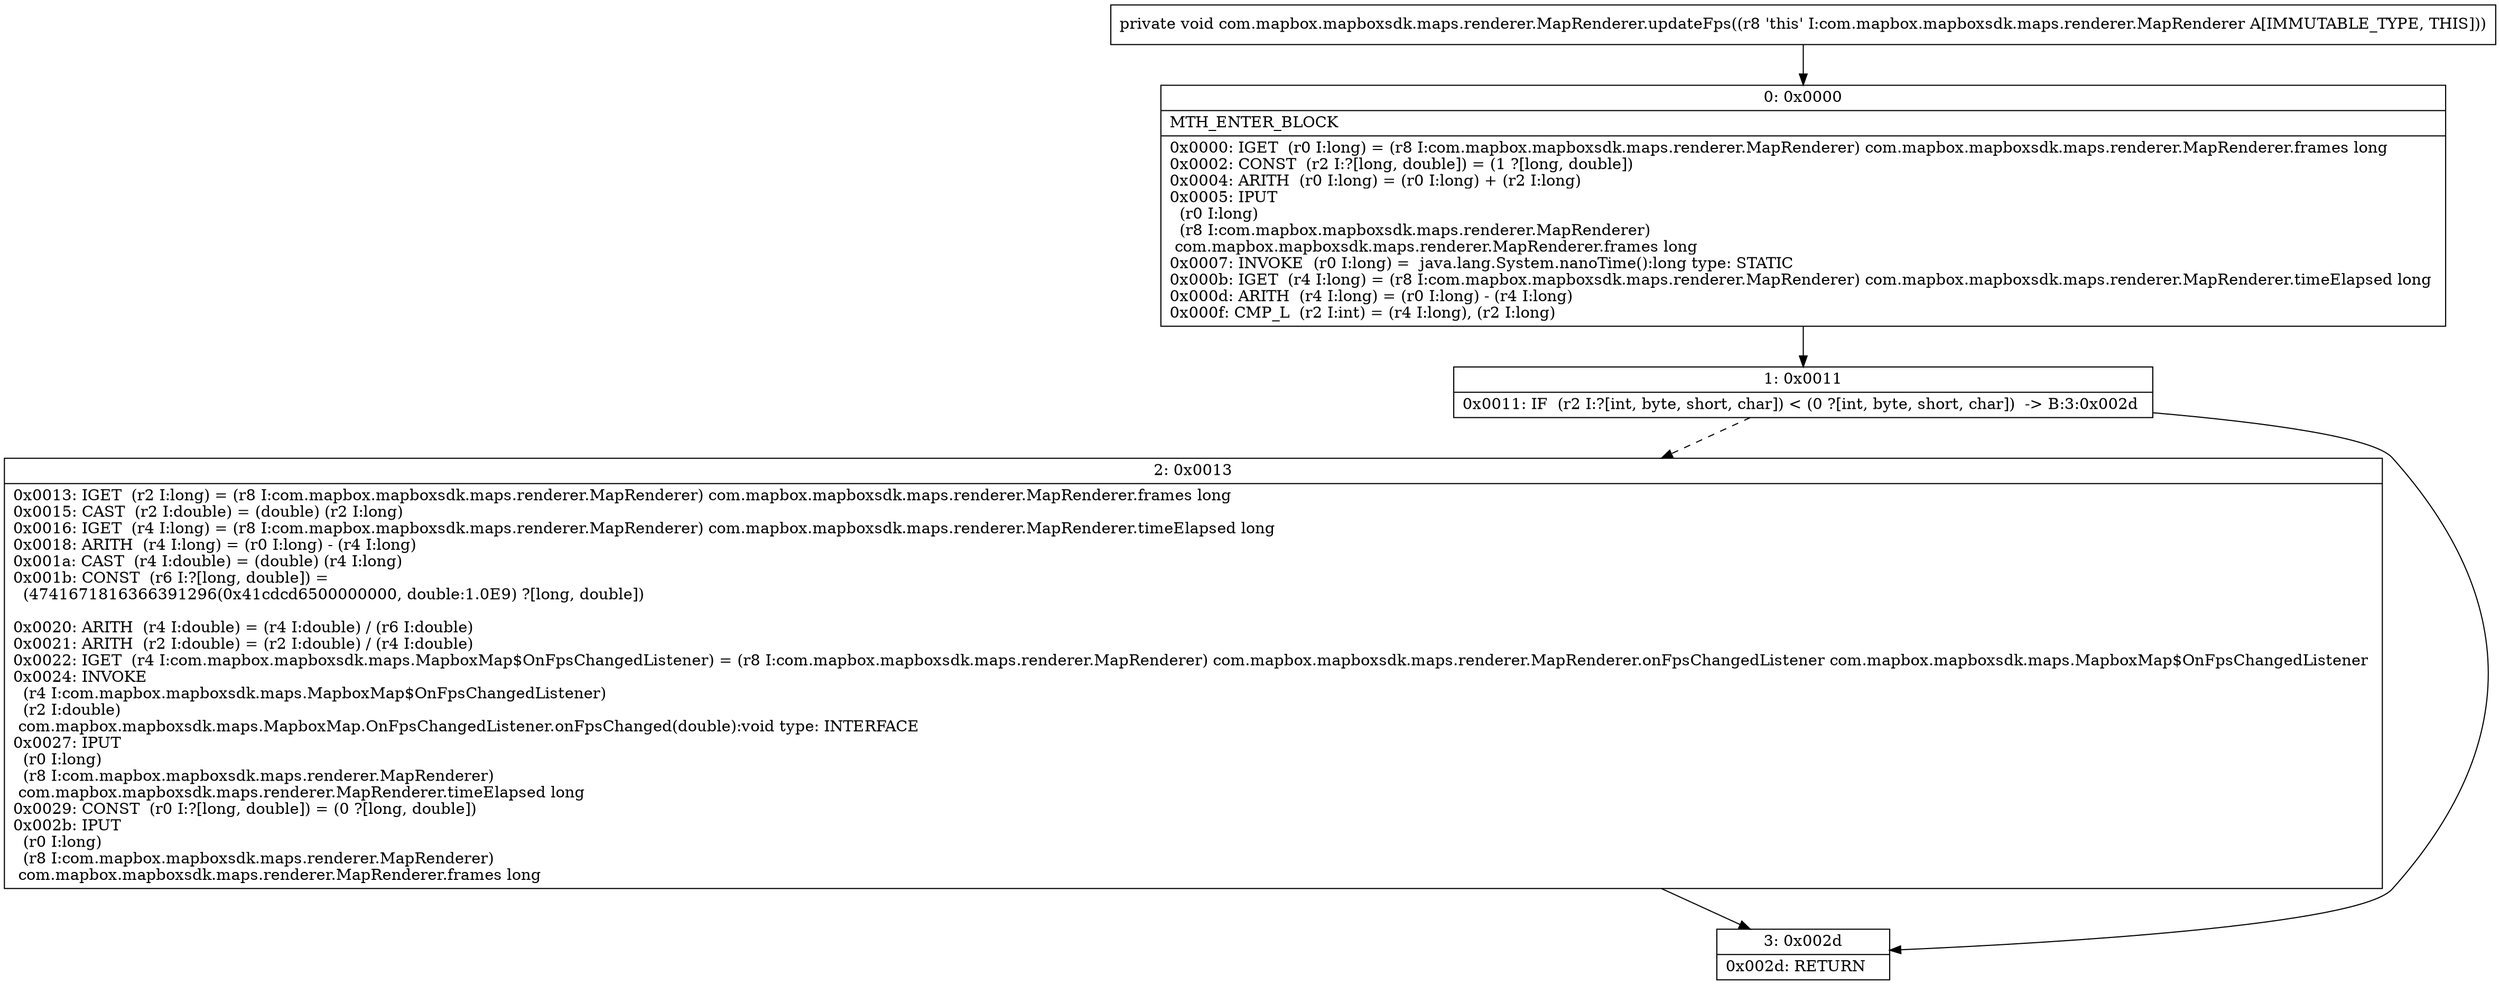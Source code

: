 digraph "CFG forcom.mapbox.mapboxsdk.maps.renderer.MapRenderer.updateFps()V" {
Node_0 [shape=record,label="{0\:\ 0x0000|MTH_ENTER_BLOCK\l|0x0000: IGET  (r0 I:long) = (r8 I:com.mapbox.mapboxsdk.maps.renderer.MapRenderer) com.mapbox.mapboxsdk.maps.renderer.MapRenderer.frames long \l0x0002: CONST  (r2 I:?[long, double]) = (1 ?[long, double]) \l0x0004: ARITH  (r0 I:long) = (r0 I:long) + (r2 I:long) \l0x0005: IPUT  \l  (r0 I:long)\l  (r8 I:com.mapbox.mapboxsdk.maps.renderer.MapRenderer)\l com.mapbox.mapboxsdk.maps.renderer.MapRenderer.frames long \l0x0007: INVOKE  (r0 I:long) =  java.lang.System.nanoTime():long type: STATIC \l0x000b: IGET  (r4 I:long) = (r8 I:com.mapbox.mapboxsdk.maps.renderer.MapRenderer) com.mapbox.mapboxsdk.maps.renderer.MapRenderer.timeElapsed long \l0x000d: ARITH  (r4 I:long) = (r0 I:long) \- (r4 I:long) \l0x000f: CMP_L  (r2 I:int) = (r4 I:long), (r2 I:long) \l}"];
Node_1 [shape=record,label="{1\:\ 0x0011|0x0011: IF  (r2 I:?[int, byte, short, char]) \< (0 ?[int, byte, short, char])  \-\> B:3:0x002d \l}"];
Node_2 [shape=record,label="{2\:\ 0x0013|0x0013: IGET  (r2 I:long) = (r8 I:com.mapbox.mapboxsdk.maps.renderer.MapRenderer) com.mapbox.mapboxsdk.maps.renderer.MapRenderer.frames long \l0x0015: CAST  (r2 I:double) = (double) (r2 I:long) \l0x0016: IGET  (r4 I:long) = (r8 I:com.mapbox.mapboxsdk.maps.renderer.MapRenderer) com.mapbox.mapboxsdk.maps.renderer.MapRenderer.timeElapsed long \l0x0018: ARITH  (r4 I:long) = (r0 I:long) \- (r4 I:long) \l0x001a: CAST  (r4 I:double) = (double) (r4 I:long) \l0x001b: CONST  (r6 I:?[long, double]) = \l  (4741671816366391296(0x41cdcd6500000000, double:1.0E9) ?[long, double])\l \l0x0020: ARITH  (r4 I:double) = (r4 I:double) \/ (r6 I:double) \l0x0021: ARITH  (r2 I:double) = (r2 I:double) \/ (r4 I:double) \l0x0022: IGET  (r4 I:com.mapbox.mapboxsdk.maps.MapboxMap$OnFpsChangedListener) = (r8 I:com.mapbox.mapboxsdk.maps.renderer.MapRenderer) com.mapbox.mapboxsdk.maps.renderer.MapRenderer.onFpsChangedListener com.mapbox.mapboxsdk.maps.MapboxMap$OnFpsChangedListener \l0x0024: INVOKE  \l  (r4 I:com.mapbox.mapboxsdk.maps.MapboxMap$OnFpsChangedListener)\l  (r2 I:double)\l com.mapbox.mapboxsdk.maps.MapboxMap.OnFpsChangedListener.onFpsChanged(double):void type: INTERFACE \l0x0027: IPUT  \l  (r0 I:long)\l  (r8 I:com.mapbox.mapboxsdk.maps.renderer.MapRenderer)\l com.mapbox.mapboxsdk.maps.renderer.MapRenderer.timeElapsed long \l0x0029: CONST  (r0 I:?[long, double]) = (0 ?[long, double]) \l0x002b: IPUT  \l  (r0 I:long)\l  (r8 I:com.mapbox.mapboxsdk.maps.renderer.MapRenderer)\l com.mapbox.mapboxsdk.maps.renderer.MapRenderer.frames long \l}"];
Node_3 [shape=record,label="{3\:\ 0x002d|0x002d: RETURN   \l}"];
MethodNode[shape=record,label="{private void com.mapbox.mapboxsdk.maps.renderer.MapRenderer.updateFps((r8 'this' I:com.mapbox.mapboxsdk.maps.renderer.MapRenderer A[IMMUTABLE_TYPE, THIS])) }"];
MethodNode -> Node_0;
Node_0 -> Node_1;
Node_1 -> Node_2[style=dashed];
Node_1 -> Node_3;
Node_2 -> Node_3;
}

